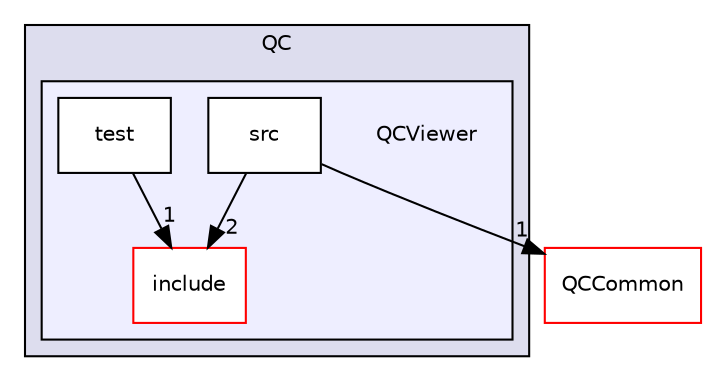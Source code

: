 digraph "/home/travis/build/AliceO2Group/AliceO2/Utilities/QC/QCViewer" {
  bgcolor=transparent;
  compound=true
  node [ fontsize="10", fontname="Helvetica"];
  edge [ labelfontsize="10", labelfontname="Helvetica"];
  subgraph clusterdir_47a906a1cbf8a6449f7ddaf217b22a51 {
    graph [ bgcolor="#ddddee", pencolor="black", label="QC" fontname="Helvetica", fontsize="10", URL="dir_47a906a1cbf8a6449f7ddaf217b22a51.html"]
  subgraph clusterdir_ed04e426e99dbe57a6e59c8944ea6785 {
    graph [ bgcolor="#eeeeff", pencolor="black", label="" URL="dir_ed04e426e99dbe57a6e59c8944ea6785.html"];
    dir_ed04e426e99dbe57a6e59c8944ea6785 [shape=plaintext label="QCViewer"];
    dir_4b07e1b0f731fcfd0bfb25757cdab806 [shape=box label="include" color="red" fillcolor="white" style="filled" URL="dir_4b07e1b0f731fcfd0bfb25757cdab806.html"];
    dir_96e85a79962559551742b58e9529eea1 [shape=box label="src" color="black" fillcolor="white" style="filled" URL="dir_96e85a79962559551742b58e9529eea1.html"];
    dir_6da8278a15a9bca7946679806d5255b0 [shape=box label="test" color="black" fillcolor="white" style="filled" URL="dir_6da8278a15a9bca7946679806d5255b0.html"];
  }
  }
  dir_9c2311bfeda3fb38e02fb69ee46566d3 [shape=box label="QCCommon" color="red" URL="dir_9c2311bfeda3fb38e02fb69ee46566d3.html"];
  dir_96e85a79962559551742b58e9529eea1->dir_9c2311bfeda3fb38e02fb69ee46566d3 [headlabel="1", labeldistance=1.5 headhref="dir_000490_000470.html"];
  dir_96e85a79962559551742b58e9529eea1->dir_4b07e1b0f731fcfd0bfb25757cdab806 [headlabel="2", labeldistance=1.5 headhref="dir_000490_000488.html"];
  dir_6da8278a15a9bca7946679806d5255b0->dir_4b07e1b0f731fcfd0bfb25757cdab806 [headlabel="1", labeldistance=1.5 headhref="dir_000491_000488.html"];
}
